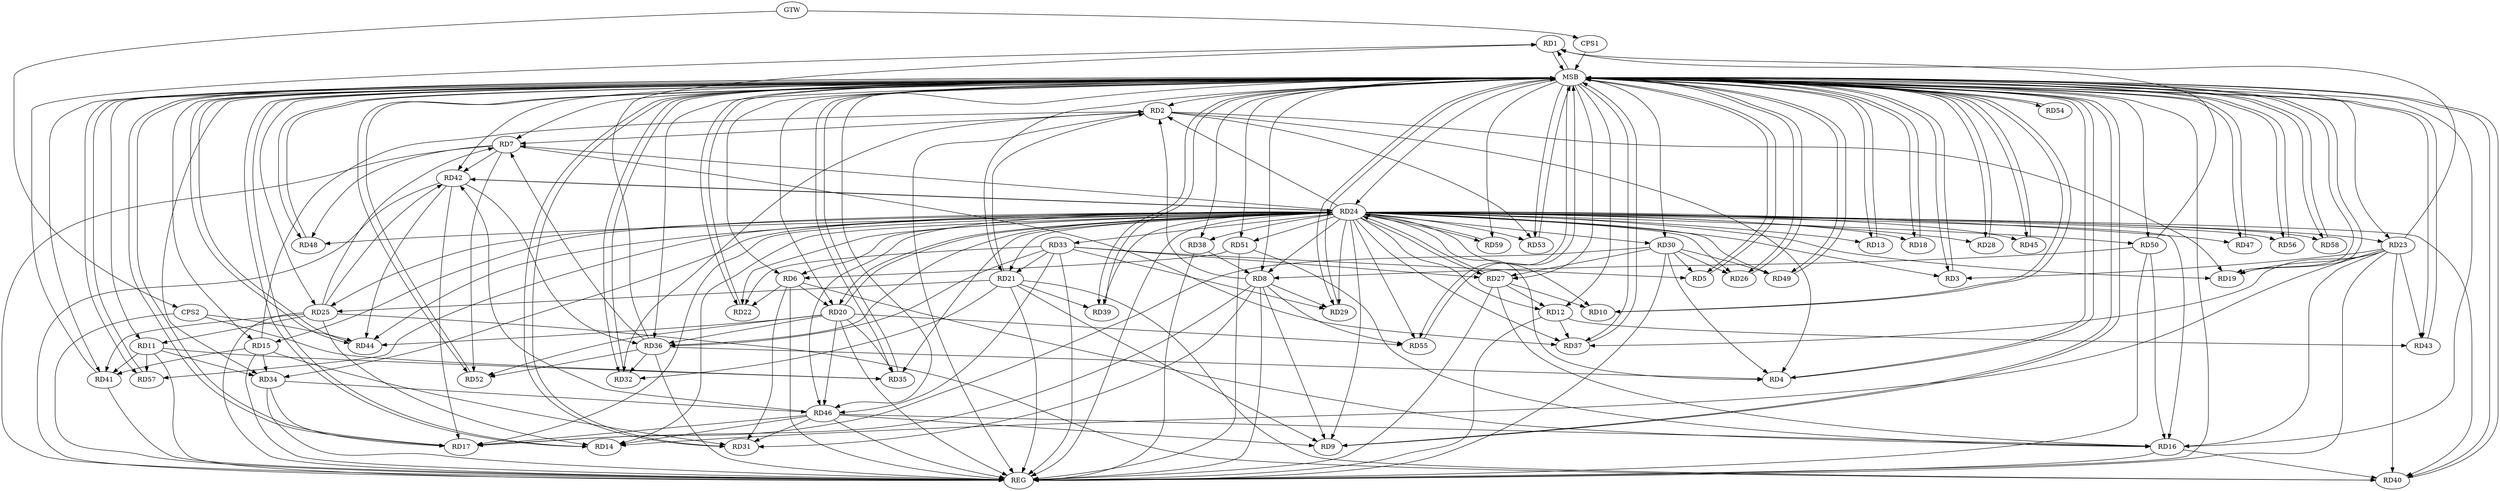 strict digraph G {
  RD1 [ label="RD1" ];
  RD2 [ label="RD2" ];
  RD3 [ label="RD3" ];
  RD4 [ label="RD4" ];
  RD5 [ label="RD5" ];
  RD6 [ label="RD6" ];
  RD7 [ label="RD7" ];
  RD8 [ label="RD8" ];
  RD9 [ label="RD9" ];
  RD10 [ label="RD10" ];
  RD11 [ label="RD11" ];
  RD12 [ label="RD12" ];
  RD13 [ label="RD13" ];
  RD14 [ label="RD14" ];
  RD15 [ label="RD15" ];
  RD16 [ label="RD16" ];
  RD17 [ label="RD17" ];
  RD18 [ label="RD18" ];
  RD19 [ label="RD19" ];
  RD20 [ label="RD20" ];
  RD21 [ label="RD21" ];
  RD22 [ label="RD22" ];
  RD23 [ label="RD23" ];
  RD24 [ label="RD24" ];
  RD25 [ label="RD25" ];
  RD26 [ label="RD26" ];
  RD27 [ label="RD27" ];
  RD28 [ label="RD28" ];
  RD29 [ label="RD29" ];
  RD30 [ label="RD30" ];
  RD31 [ label="RD31" ];
  RD32 [ label="RD32" ];
  RD33 [ label="RD33" ];
  RD34 [ label="RD34" ];
  RD35 [ label="RD35" ];
  RD36 [ label="RD36" ];
  RD37 [ label="RD37" ];
  RD38 [ label="RD38" ];
  RD39 [ label="RD39" ];
  RD40 [ label="RD40" ];
  RD41 [ label="RD41" ];
  RD42 [ label="RD42" ];
  RD43 [ label="RD43" ];
  RD44 [ label="RD44" ];
  RD45 [ label="RD45" ];
  RD46 [ label="RD46" ];
  RD47 [ label="RD47" ];
  RD48 [ label="RD48" ];
  RD49 [ label="RD49" ];
  RD50 [ label="RD50" ];
  RD51 [ label="RD51" ];
  RD52 [ label="RD52" ];
  RD53 [ label="RD53" ];
  RD54 [ label="RD54" ];
  RD55 [ label="RD55" ];
  RD56 [ label="RD56" ];
  RD57 [ label="RD57" ];
  RD58 [ label="RD58" ];
  RD59 [ label="RD59" ];
  CPS1 [ label="CPS1" ];
  CPS2 [ label="CPS2" ];
  GTW [ label="GTW" ];
  REG [ label="REG" ];
  MSB [ label="MSB" ];
  RD23 -> RD1;
  RD36 -> RD1;
  RD41 -> RD1;
  RD50 -> RD1;
  RD2 -> RD4;
  RD2 -> RD7;
  RD8 -> RD2;
  RD15 -> RD2;
  RD2 -> RD19;
  RD21 -> RD2;
  RD2 -> RD32;
  RD2 -> RD53;
  RD23 -> RD3;
  RD30 -> RD4;
  RD36 -> RD4;
  RD30 -> RD5;
  RD33 -> RD5;
  RD6 -> RD16;
  RD6 -> RD20;
  RD6 -> RD22;
  RD24 -> RD6;
  RD6 -> RD31;
  RD51 -> RD6;
  RD24 -> RD7;
  RD25 -> RD7;
  RD36 -> RD7;
  RD7 -> RD37;
  RD7 -> RD42;
  RD7 -> RD48;
  RD7 -> RD52;
  RD8 -> RD9;
  RD8 -> RD17;
  RD24 -> RD8;
  RD8 -> RD29;
  RD8 -> RD31;
  RD38 -> RD8;
  RD50 -> RD8;
  RD8 -> RD55;
  RD21 -> RD9;
  RD24 -> RD9;
  RD46 -> RD9;
  RD27 -> RD10;
  RD25 -> RD11;
  RD11 -> RD34;
  RD11 -> RD35;
  RD11 -> RD41;
  RD11 -> RD57;
  RD27 -> RD12;
  RD12 -> RD37;
  RD12 -> RD43;
  RD23 -> RD14;
  RD25 -> RD14;
  RD46 -> RD14;
  RD15 -> RD31;
  RD15 -> RD34;
  RD15 -> RD41;
  RD23 -> RD16;
  RD24 -> RD16;
  RD27 -> RD16;
  RD16 -> RD40;
  RD46 -> RD16;
  RD50 -> RD16;
  RD51 -> RD16;
  RD30 -> RD17;
  RD34 -> RD17;
  RD42 -> RD17;
  RD46 -> RD17;
  RD23 -> RD19;
  RD20 -> RD24;
  RD24 -> RD20;
  RD20 -> RD35;
  RD20 -> RD36;
  RD20 -> RD44;
  RD20 -> RD46;
  RD20 -> RD52;
  RD20 -> RD55;
  RD21 -> RD25;
  RD21 -> RD32;
  RD33 -> RD21;
  RD21 -> RD39;
  RD21 -> RD40;
  RD24 -> RD22;
  RD33 -> RD22;
  RD23 -> RD37;
  RD23 -> RD40;
  RD23 -> RD43;
  RD27 -> RD24;
  RD24 -> RD36;
  RD24 -> RD37;
  RD42 -> RD24;
  RD24 -> RD44;
  RD24 -> RD47;
  RD59 -> RD24;
  RD25 -> RD40;
  RD25 -> RD41;
  RD25 -> RD42;
  RD30 -> RD26;
  RD30 -> RD27;
  RD33 -> RD27;
  RD33 -> RD29;
  RD30 -> RD49;
  RD46 -> RD31;
  RD36 -> RD32;
  RD33 -> RD36;
  RD33 -> RD46;
  RD34 -> RD46;
  RD42 -> RD36;
  RD36 -> RD52;
  RD42 -> RD44;
  RD46 -> RD42;
  CPS2 -> RD44;
  CPS2 -> RD35;
  GTW -> CPS1;
  GTW -> CPS2;
  RD2 -> REG;
  RD6 -> REG;
  RD7 -> REG;
  RD8 -> REG;
  RD11 -> REG;
  RD12 -> REG;
  RD15 -> REG;
  RD16 -> REG;
  RD20 -> REG;
  RD21 -> REG;
  RD23 -> REG;
  RD24 -> REG;
  RD25 -> REG;
  RD27 -> REG;
  RD30 -> REG;
  RD33 -> REG;
  RD34 -> REG;
  RD36 -> REG;
  RD38 -> REG;
  RD41 -> REG;
  RD42 -> REG;
  RD46 -> REG;
  RD50 -> REG;
  RD51 -> REG;
  CPS2 -> REG;
  RD1 -> MSB;
  MSB -> RD9;
  MSB -> RD17;
  MSB -> RD18;
  MSB -> RD25;
  MSB -> RD29;
  MSB -> RD37;
  MSB -> RD43;
  MSB -> RD45;
  MSB -> RD47;
  MSB -> REG;
  RD3 -> MSB;
  MSB -> RD20;
  MSB -> RD32;
  MSB -> RD35;
  MSB -> RD58;
  RD4 -> MSB;
  MSB -> RD1;
  MSB -> RD8;
  MSB -> RD14;
  MSB -> RD15;
  MSB -> RD49;
  MSB -> RD55;
  RD5 -> MSB;
  MSB -> RD7;
  MSB -> RD36;
  MSB -> RD42;
  MSB -> RD50;
  RD9 -> MSB;
  MSB -> RD5;
  MSB -> RD28;
  MSB -> RD46;
  RD10 -> MSB;
  MSB -> RD12;
  RD13 -> MSB;
  MSB -> RD41;
  RD14 -> MSB;
  MSB -> RD6;
  MSB -> RD31;
  MSB -> RD40;
  MSB -> RD52;
  RD17 -> MSB;
  MSB -> RD44;
  MSB -> RD57;
  RD18 -> MSB;
  MSB -> RD4;
  MSB -> RD39;
  MSB -> RD54;
  MSB -> RD59;
  RD19 -> MSB;
  MSB -> RD21;
  MSB -> RD48;
  RD22 -> MSB;
  MSB -> RD2;
  MSB -> RD3;
  RD26 -> MSB;
  MSB -> RD11;
  RD28 -> MSB;
  MSB -> RD23;
  RD29 -> MSB;
  MSB -> RD13;
  MSB -> RD22;
  RD31 -> MSB;
  MSB -> RD16;
  MSB -> RD24;
  MSB -> RD27;
  RD32 -> MSB;
  RD35 -> MSB;
  RD37 -> MSB;
  MSB -> RD26;
  RD39 -> MSB;
  MSB -> RD53;
  RD40 -> MSB;
  MSB -> RD51;
  RD43 -> MSB;
  RD44 -> MSB;
  MSB -> RD30;
  RD45 -> MSB;
  MSB -> RD10;
  RD47 -> MSB;
  RD48 -> MSB;
  RD49 -> MSB;
  MSB -> RD19;
  RD52 -> MSB;
  RD53 -> MSB;
  RD54 -> MSB;
  RD55 -> MSB;
  RD56 -> MSB;
  RD57 -> MSB;
  MSB -> RD34;
  MSB -> RD38;
  RD58 -> MSB;
  CPS1 -> MSB;
  MSB -> RD56;
  RD24 -> RD10;
  RD24 -> RD56;
  RD24 -> RD15;
  RD24 -> RD46;
  RD24 -> RD53;
  RD24 -> RD40;
  RD24 -> RD25;
  RD24 -> RD4;
  RD24 -> RD49;
  RD24 -> RD30;
  RD24 -> RD2;
  RD24 -> RD12;
  RD24 -> RD45;
  RD24 -> RD42;
  RD24 -> RD50;
  RD24 -> RD29;
  RD24 -> RD58;
  RD24 -> RD19;
  RD24 -> RD59;
  RD24 -> RD55;
  RD24 -> RD13;
  RD24 -> RD57;
  RD24 -> RD38;
  RD24 -> RD34;
  RD24 -> RD17;
  RD24 -> RD27;
  RD24 -> RD21;
  RD24 -> RD26;
  RD24 -> RD33;
  RD24 -> RD35;
  RD24 -> RD39;
  RD24 -> RD23;
  RD24 -> RD14;
  RD24 -> RD51;
  RD24 -> RD18;
  RD24 -> RD3;
  RD24 -> RD28;
  RD24 -> RD48;
}
